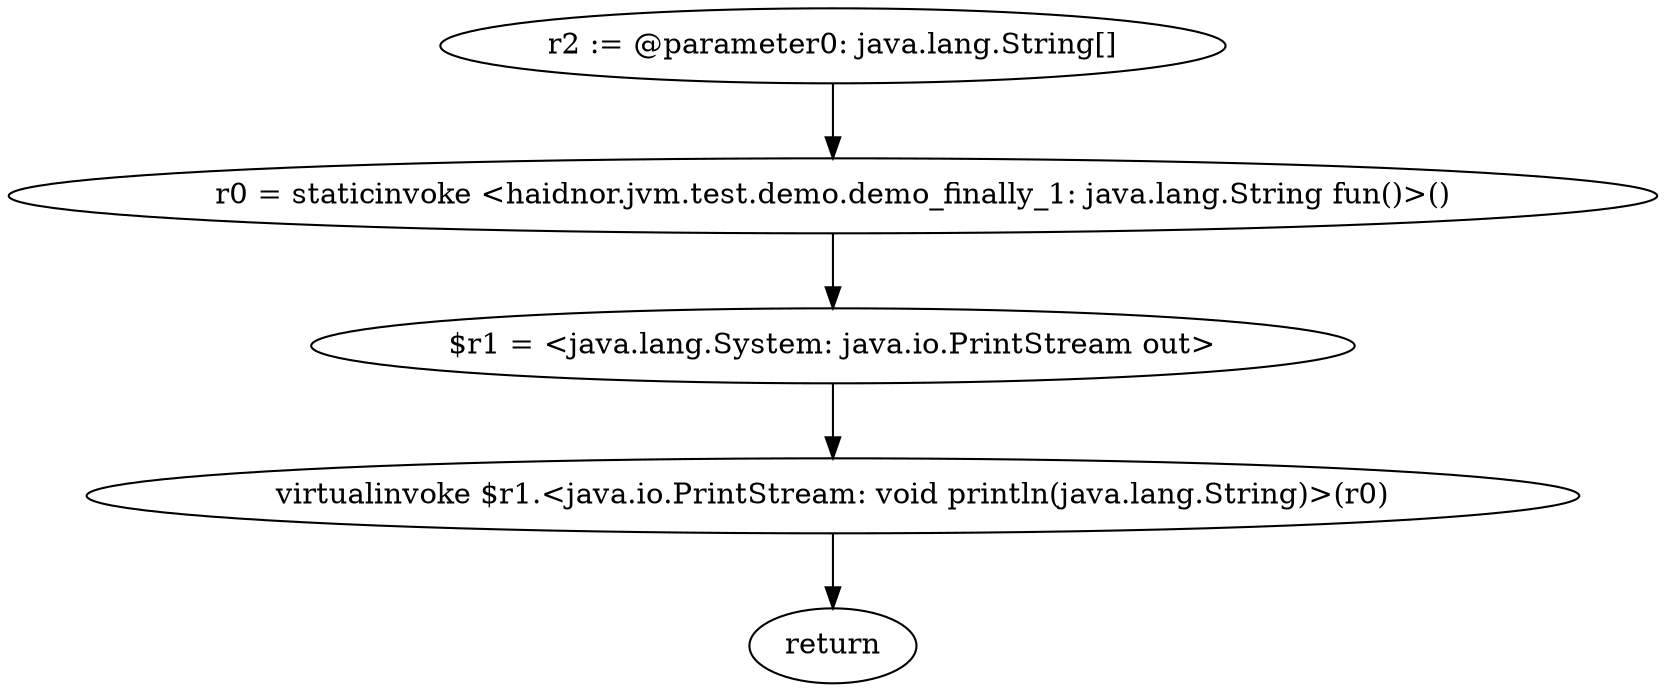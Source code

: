 digraph "unitGraph" {
    "r2 := @parameter0: java.lang.String[]"
    "r0 = staticinvoke <haidnor.jvm.test.demo.demo_finally_1: java.lang.String fun()>()"
    "$r1 = <java.lang.System: java.io.PrintStream out>"
    "virtualinvoke $r1.<java.io.PrintStream: void println(java.lang.String)>(r0)"
    "return"
    "r2 := @parameter0: java.lang.String[]"->"r0 = staticinvoke <haidnor.jvm.test.demo.demo_finally_1: java.lang.String fun()>()";
    "r0 = staticinvoke <haidnor.jvm.test.demo.demo_finally_1: java.lang.String fun()>()"->"$r1 = <java.lang.System: java.io.PrintStream out>";
    "$r1 = <java.lang.System: java.io.PrintStream out>"->"virtualinvoke $r1.<java.io.PrintStream: void println(java.lang.String)>(r0)";
    "virtualinvoke $r1.<java.io.PrintStream: void println(java.lang.String)>(r0)"->"return";
}
